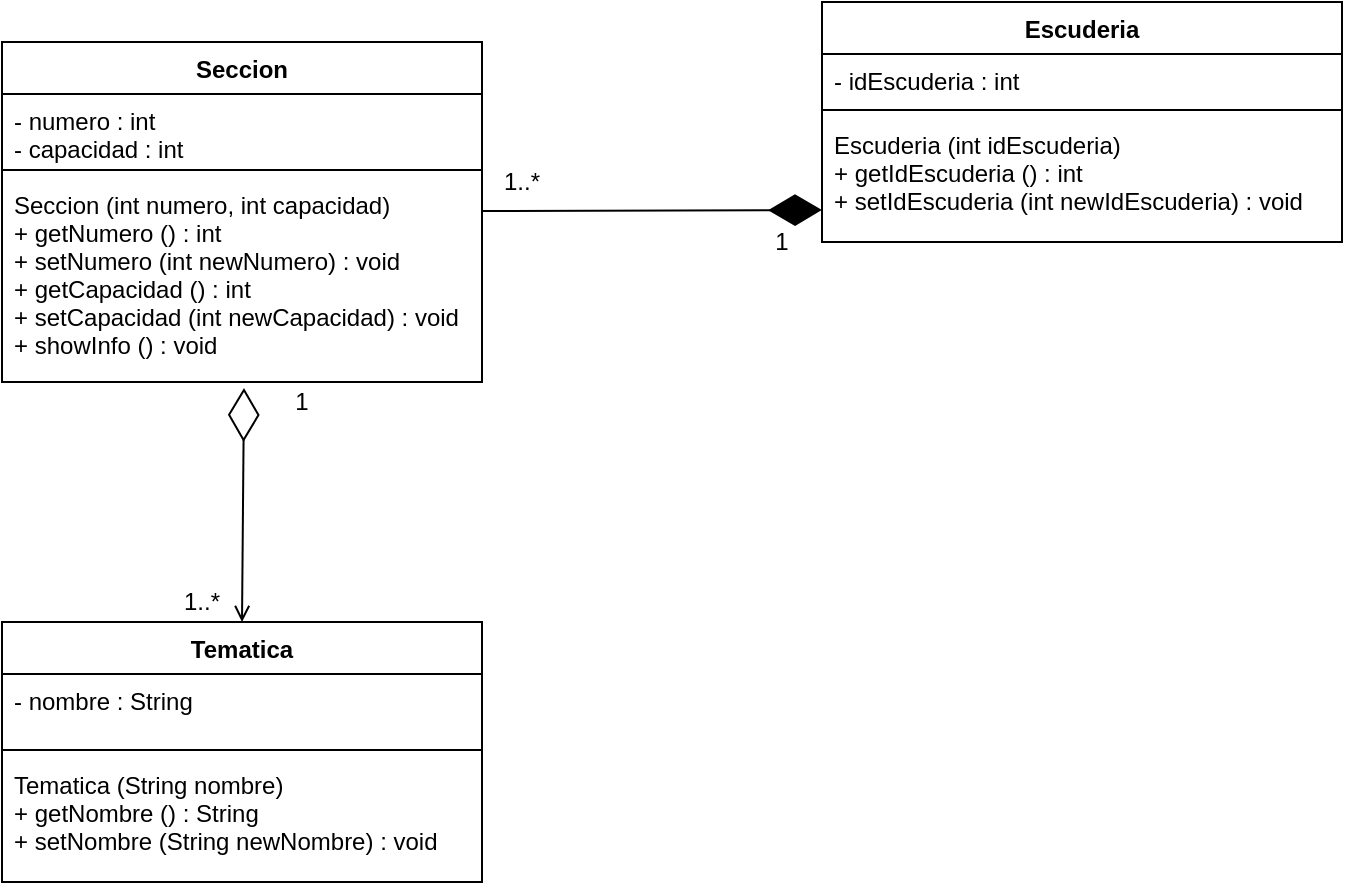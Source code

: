 <mxfile version="13.7.9" type="device"><diagram id="4sUtYRi_OrX1zbxyy6jg" name="Página-1"><mxGraphModel dx="1422" dy="822" grid="1" gridSize="10" guides="1" tooltips="1" connect="1" arrows="1" fold="1" page="1" pageScale="1" pageWidth="827" pageHeight="1169" math="0" shadow="0"><root><mxCell id="0"/><mxCell id="1" parent="0"/><mxCell id="fH-D9Iz7kDOqeTbiwlyW-1" value="Seccion" style="swimlane;fontStyle=1;align=center;verticalAlign=top;childLayout=stackLayout;horizontal=1;startSize=26;horizontalStack=0;resizeParent=1;resizeParentMax=0;resizeLast=0;collapsible=1;marginBottom=0;" vertex="1" parent="1"><mxGeometry x="60" y="210" width="240" height="170" as="geometry"/></mxCell><mxCell id="fH-D9Iz7kDOqeTbiwlyW-2" value="- numero : int&#10;- capacidad : int" style="text;strokeColor=none;fillColor=none;align=left;verticalAlign=top;spacingLeft=4;spacingRight=4;overflow=hidden;rotatable=0;points=[[0,0.5],[1,0.5]];portConstraint=eastwest;" vertex="1" parent="fH-D9Iz7kDOqeTbiwlyW-1"><mxGeometry y="26" width="240" height="34" as="geometry"/></mxCell><mxCell id="fH-D9Iz7kDOqeTbiwlyW-3" value="" style="line;strokeWidth=1;fillColor=none;align=left;verticalAlign=middle;spacingTop=-1;spacingLeft=3;spacingRight=3;rotatable=0;labelPosition=right;points=[];portConstraint=eastwest;" vertex="1" parent="fH-D9Iz7kDOqeTbiwlyW-1"><mxGeometry y="60" width="240" height="8" as="geometry"/></mxCell><mxCell id="fH-D9Iz7kDOqeTbiwlyW-4" value="Seccion (int numero, int capacidad)&#10;+ getNumero () : int&#10;+ setNumero (int newNumero) : void&#10;+ getCapacidad () : int&#10;+ setCapacidad (int newCapacidad) : void&#10;+ showInfo () : void" style="text;strokeColor=none;fillColor=none;align=left;verticalAlign=top;spacingLeft=4;spacingRight=4;overflow=hidden;rotatable=0;points=[[0,0.5],[1,0.5]];portConstraint=eastwest;" vertex="1" parent="fH-D9Iz7kDOqeTbiwlyW-1"><mxGeometry y="68" width="240" height="102" as="geometry"/></mxCell><mxCell id="fH-D9Iz7kDOqeTbiwlyW-5" value="Escuderia" style="swimlane;fontStyle=1;align=center;verticalAlign=top;childLayout=stackLayout;horizontal=1;startSize=26;horizontalStack=0;resizeParent=1;resizeParentMax=0;resizeLast=0;collapsible=1;marginBottom=0;" vertex="1" parent="1"><mxGeometry x="470" y="190" width="260" height="120" as="geometry"/></mxCell><mxCell id="fH-D9Iz7kDOqeTbiwlyW-6" value="- idEscuderia : int" style="text;strokeColor=none;fillColor=none;align=left;verticalAlign=top;spacingLeft=4;spacingRight=4;overflow=hidden;rotatable=0;points=[[0,0.5],[1,0.5]];portConstraint=eastwest;" vertex="1" parent="fH-D9Iz7kDOqeTbiwlyW-5"><mxGeometry y="26" width="260" height="24" as="geometry"/></mxCell><mxCell id="fH-D9Iz7kDOqeTbiwlyW-7" value="" style="line;strokeWidth=1;fillColor=none;align=left;verticalAlign=middle;spacingTop=-1;spacingLeft=3;spacingRight=3;rotatable=0;labelPosition=right;points=[];portConstraint=eastwest;" vertex="1" parent="fH-D9Iz7kDOqeTbiwlyW-5"><mxGeometry y="50" width="260" height="8" as="geometry"/></mxCell><mxCell id="fH-D9Iz7kDOqeTbiwlyW-8" value="Escuderia (int idEscuderia)&#10;+ getIdEscuderia () : int&#10;+ setIdEscuderia (int newIdEscuderia) : void" style="text;strokeColor=none;fillColor=none;align=left;verticalAlign=top;spacingLeft=4;spacingRight=4;overflow=hidden;rotatable=0;points=[[0,0.5],[1,0.5]];portConstraint=eastwest;" vertex="1" parent="fH-D9Iz7kDOqeTbiwlyW-5"><mxGeometry y="58" width="260" height="62" as="geometry"/></mxCell><mxCell id="fH-D9Iz7kDOqeTbiwlyW-15" value="1" style="text;html=1;strokeColor=none;fillColor=none;align=center;verticalAlign=middle;whiteSpace=wrap;rounded=0;" vertex="1" parent="1"><mxGeometry x="430" y="300" width="40" height="20" as="geometry"/></mxCell><mxCell id="fH-D9Iz7kDOqeTbiwlyW-16" value="1..*" style="text;html=1;strokeColor=none;fillColor=none;align=center;verticalAlign=middle;whiteSpace=wrap;rounded=0;" vertex="1" parent="1"><mxGeometry x="300" y="270" width="40" height="20" as="geometry"/></mxCell><mxCell id="fH-D9Iz7kDOqeTbiwlyW-17" value="" style="endArrow=diamondThin;endFill=1;endSize=24;html=1;" edge="1" parent="1"><mxGeometry width="160" relative="1" as="geometry"><mxPoint x="300" y="294.5" as="sourcePoint"/><mxPoint x="470" y="294" as="targetPoint"/></mxGeometry></mxCell><mxCell id="fH-D9Iz7kDOqeTbiwlyW-18" value="Tematica" style="swimlane;fontStyle=1;align=center;verticalAlign=top;childLayout=stackLayout;horizontal=1;startSize=26;horizontalStack=0;resizeParent=1;resizeParentMax=0;resizeLast=0;collapsible=1;marginBottom=0;" vertex="1" parent="1"><mxGeometry x="60" y="500" width="240" height="130" as="geometry"/></mxCell><mxCell id="fH-D9Iz7kDOqeTbiwlyW-19" value="- nombre : String" style="text;strokeColor=none;fillColor=none;align=left;verticalAlign=top;spacingLeft=4;spacingRight=4;overflow=hidden;rotatable=0;points=[[0,0.5],[1,0.5]];portConstraint=eastwest;" vertex="1" parent="fH-D9Iz7kDOqeTbiwlyW-18"><mxGeometry y="26" width="240" height="34" as="geometry"/></mxCell><mxCell id="fH-D9Iz7kDOqeTbiwlyW-20" value="" style="line;strokeWidth=1;fillColor=none;align=left;verticalAlign=middle;spacingTop=-1;spacingLeft=3;spacingRight=3;rotatable=0;labelPosition=right;points=[];portConstraint=eastwest;" vertex="1" parent="fH-D9Iz7kDOqeTbiwlyW-18"><mxGeometry y="60" width="240" height="8" as="geometry"/></mxCell><mxCell id="fH-D9Iz7kDOqeTbiwlyW-21" value="Tematica (String nombre)&#10;+ getNombre () : String&#10;+ setNombre (String newNombre) : void" style="text;strokeColor=none;fillColor=none;align=left;verticalAlign=top;spacingLeft=4;spacingRight=4;overflow=hidden;rotatable=0;points=[[0,0.5],[1,0.5]];portConstraint=eastwest;" vertex="1" parent="fH-D9Iz7kDOqeTbiwlyW-18"><mxGeometry y="68" width="240" height="62" as="geometry"/></mxCell><mxCell id="fH-D9Iz7kDOqeTbiwlyW-32" value="" style="endArrow=diamondThin;endFill=0;endSize=24;html=1;exitX=0.5;exitY=0;exitDx=0;exitDy=0;startArrow=open;startFill=0;" edge="1" parent="1" source="fH-D9Iz7kDOqeTbiwlyW-18"><mxGeometry width="160" relative="1" as="geometry"><mxPoint x="100" y="460" as="sourcePoint"/><mxPoint x="181" y="383" as="targetPoint"/></mxGeometry></mxCell><mxCell id="fH-D9Iz7kDOqeTbiwlyW-33" value="1..*" style="text;html=1;strokeColor=none;fillColor=none;align=center;verticalAlign=middle;whiteSpace=wrap;rounded=0;" vertex="1" parent="1"><mxGeometry x="140" y="480" width="40" height="20" as="geometry"/></mxCell><mxCell id="fH-D9Iz7kDOqeTbiwlyW-36" value="1" style="text;html=1;strokeColor=none;fillColor=none;align=center;verticalAlign=middle;whiteSpace=wrap;rounded=0;" vertex="1" parent="1"><mxGeometry x="190" y="380" width="40" height="20" as="geometry"/></mxCell></root></mxGraphModel></diagram></mxfile>